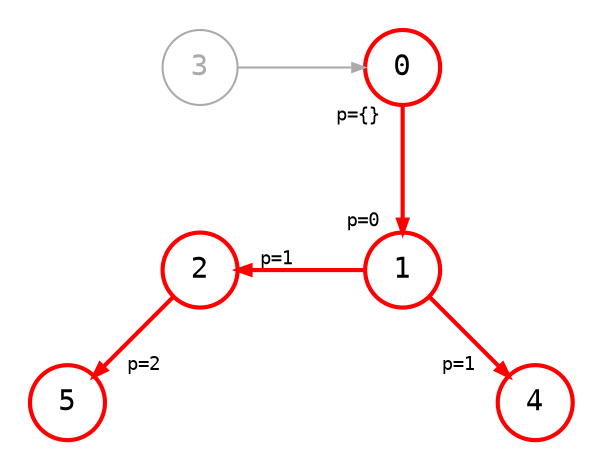 digraph {
    node [shape=circle, fontname="monospace"];
    edge [arrowsize=0.6, fontname="monospace", fontsize=9];
    layout=circo;
    scale=1.0;
    normalize=true;
    pad=0.2;
    splines=line

    3 [color="#aaaaaa", fontcolor="#aaaaaa"];
    0, 1, 2, 4, 5 [style=bold, color=red];

    0 -> 1 [style=bold, color=red, headlabel="p=0  ", taillabel="p={}  "];
    3 -> 0 [color="#aaaaaa"];
    1 -> 2 [style=bold, color=red, headlabel="  p=1"];
    2 -> 3 [style=invis];
    1 -> 4 [style=bold, color=red, headlabel="p=1   "];
    2 -> 5 [style=bold, color=red, headlabel="   p=2 "];
}